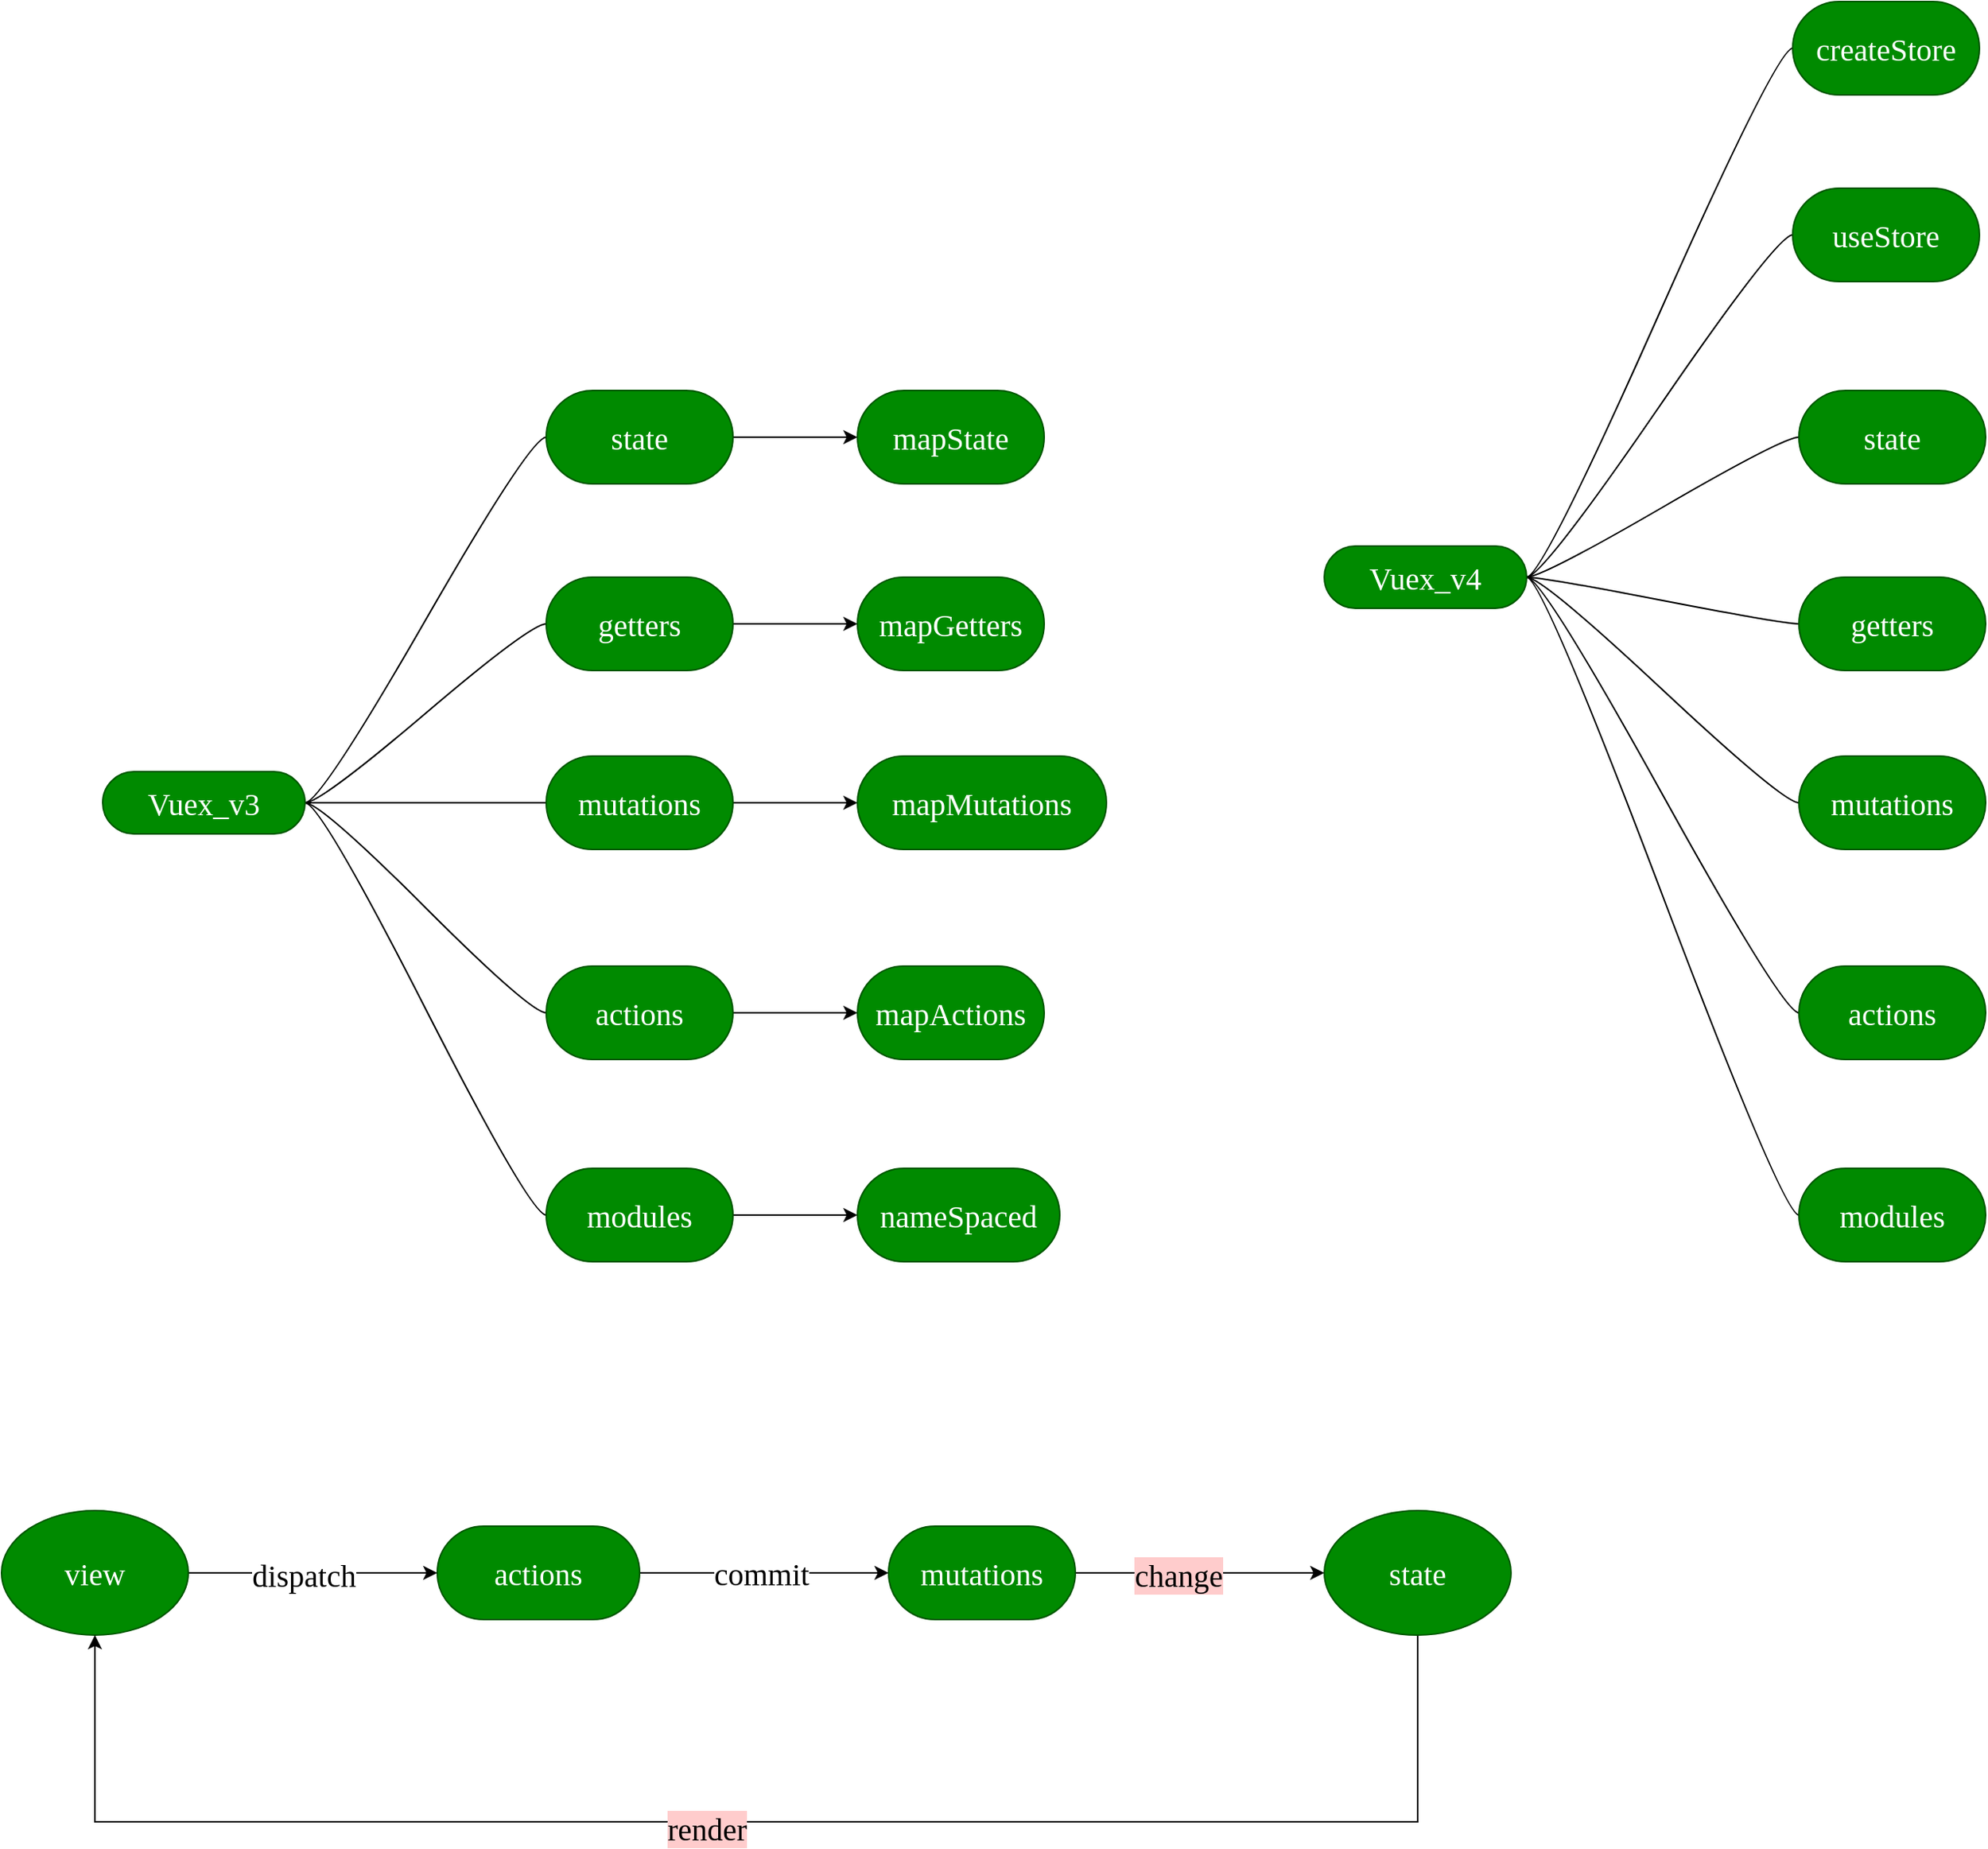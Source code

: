 <mxfile version="21.8.2" type="github">
  <diagram name="第 1 页" id="w_w6g7AVgCYtLqITdPXH">
    <mxGraphModel dx="1687" dy="2051" grid="1" gridSize="10" guides="1" tooltips="1" connect="1" arrows="1" fold="1" page="1" pageScale="1" pageWidth="827" pageHeight="1169" math="0" shadow="0">
      <root>
        <mxCell id="0" />
        <mxCell id="1" parent="0" />
        <mxCell id="TiW0omuGUe7Tz43plFho-31" value="" style="edgeStyle=entityRelationEdgeStyle;rounded=0;orthogonalLoop=1;jettySize=auto;html=1;startArrow=none;endArrow=none;segment=10;curved=1;sourcePerimeterSpacing=0;targetPerimeterSpacing=0;" parent="1" source="TiW0omuGUe7Tz43plFho-27" target="TiW0omuGUe7Tz43plFho-30" edge="1">
          <mxGeometry relative="1" as="geometry" />
        </mxCell>
        <mxCell id="TiW0omuGUe7Tz43plFho-33" value="" style="edgeStyle=entityRelationEdgeStyle;rounded=0;orthogonalLoop=1;jettySize=auto;html=1;startArrow=none;endArrow=none;segment=10;curved=1;sourcePerimeterSpacing=0;targetPerimeterSpacing=0;" parent="1" source="TiW0omuGUe7Tz43plFho-27" target="TiW0omuGUe7Tz43plFho-32" edge="1">
          <mxGeometry relative="1" as="geometry" />
        </mxCell>
        <mxCell id="TiW0omuGUe7Tz43plFho-35" value="" style="edgeStyle=entityRelationEdgeStyle;rounded=0;orthogonalLoop=1;jettySize=auto;html=1;startArrow=none;endArrow=none;segment=10;curved=1;sourcePerimeterSpacing=0;targetPerimeterSpacing=0;" parent="1" source="TiW0omuGUe7Tz43plFho-27" target="TiW0omuGUe7Tz43plFho-34" edge="1">
          <mxGeometry relative="1" as="geometry" />
        </mxCell>
        <mxCell id="TiW0omuGUe7Tz43plFho-37" value="" style="edgeStyle=entityRelationEdgeStyle;rounded=0;orthogonalLoop=1;jettySize=auto;html=1;startArrow=none;endArrow=none;segment=10;curved=1;sourcePerimeterSpacing=0;targetPerimeterSpacing=0;" parent="1" source="TiW0omuGUe7Tz43plFho-27" target="TiW0omuGUe7Tz43plFho-36" edge="1">
          <mxGeometry relative="1" as="geometry" />
        </mxCell>
        <mxCell id="TiW0omuGUe7Tz43plFho-39" value="" style="edgeStyle=entityRelationEdgeStyle;rounded=0;orthogonalLoop=1;jettySize=auto;html=1;startArrow=none;endArrow=none;segment=10;curved=1;sourcePerimeterSpacing=0;targetPerimeterSpacing=0;" parent="1" source="TiW0omuGUe7Tz43plFho-27" target="TiW0omuGUe7Tz43plFho-38" edge="1">
          <mxGeometry relative="1" as="geometry" />
        </mxCell>
        <mxCell id="TiW0omuGUe7Tz43plFho-27" value="Vuex_v3" style="whiteSpace=wrap;html=1;rounded=1;arcSize=50;align=center;verticalAlign=middle;strokeWidth=1;autosize=1;spacing=4;treeFolding=1;treeMoving=1;newEdgeStyle={&quot;edgeStyle&quot;:&quot;entityRelationEdgeStyle&quot;,&quot;startArrow&quot;:&quot;none&quot;,&quot;endArrow&quot;:&quot;none&quot;,&quot;segment&quot;:10,&quot;curved&quot;:1,&quot;sourcePerimeterSpacing&quot;:0,&quot;targetPerimeterSpacing&quot;:0};fontFamily=Comic Sans MS;fillColor=#008a00;fontColor=#ffffff;strokeColor=#005700;fontSize=20;" parent="1" vertex="1">
          <mxGeometry x="95" y="325" width="130" height="40" as="geometry" />
        </mxCell>
        <mxCell id="TiW0omuGUe7Tz43plFho-43" value="" style="edgeStyle=orthogonalEdgeStyle;rounded=0;orthogonalLoop=1;jettySize=auto;html=1;" parent="1" source="TiW0omuGUe7Tz43plFho-30" target="TiW0omuGUe7Tz43plFho-42" edge="1">
          <mxGeometry relative="1" as="geometry" />
        </mxCell>
        <mxCell id="TiW0omuGUe7Tz43plFho-30" value="state" style="whiteSpace=wrap;html=1;fontSize=20;fontFamily=Comic Sans MS;fillColor=#008a00;strokeColor=#005700;fontColor=#ffffff;rounded=1;arcSize=50;strokeWidth=1;spacing=4;" parent="1" vertex="1">
          <mxGeometry x="380" y="80" width="120" height="60" as="geometry" />
        </mxCell>
        <mxCell id="TiW0omuGUe7Tz43plFho-45" value="" style="edgeStyle=orthogonalEdgeStyle;rounded=0;orthogonalLoop=1;jettySize=auto;html=1;" parent="1" source="TiW0omuGUe7Tz43plFho-32" target="TiW0omuGUe7Tz43plFho-44" edge="1">
          <mxGeometry relative="1" as="geometry" />
        </mxCell>
        <mxCell id="TiW0omuGUe7Tz43plFho-32" value="getters" style="whiteSpace=wrap;html=1;fontSize=20;fontFamily=Comic Sans MS;fillColor=#008a00;strokeColor=#005700;fontColor=#ffffff;rounded=1;arcSize=50;strokeWidth=1;spacing=4;" parent="1" vertex="1">
          <mxGeometry x="380" y="200" width="120" height="60" as="geometry" />
        </mxCell>
        <mxCell id="TiW0omuGUe7Tz43plFho-47" value="" style="edgeStyle=orthogonalEdgeStyle;rounded=0;orthogonalLoop=1;jettySize=auto;html=1;" parent="1" source="TiW0omuGUe7Tz43plFho-34" target="TiW0omuGUe7Tz43plFho-46" edge="1">
          <mxGeometry relative="1" as="geometry" />
        </mxCell>
        <mxCell id="TiW0omuGUe7Tz43plFho-34" value="mutations" style="whiteSpace=wrap;html=1;fontSize=20;fontFamily=Comic Sans MS;fillColor=#008a00;strokeColor=#005700;fontColor=#ffffff;rounded=1;arcSize=50;strokeWidth=1;spacing=4;" parent="1" vertex="1">
          <mxGeometry x="380" y="315" width="120" height="60" as="geometry" />
        </mxCell>
        <mxCell id="TiW0omuGUe7Tz43plFho-49" value="" style="edgeStyle=orthogonalEdgeStyle;rounded=0;orthogonalLoop=1;jettySize=auto;html=1;" parent="1" source="TiW0omuGUe7Tz43plFho-36" target="TiW0omuGUe7Tz43plFho-48" edge="1">
          <mxGeometry relative="1" as="geometry" />
        </mxCell>
        <mxCell id="TiW0omuGUe7Tz43plFho-36" value="actions" style="whiteSpace=wrap;html=1;fontSize=20;fontFamily=Comic Sans MS;fillColor=#008a00;strokeColor=#005700;fontColor=#ffffff;rounded=1;arcSize=50;strokeWidth=1;spacing=4;" parent="1" vertex="1">
          <mxGeometry x="380" y="450" width="120" height="60" as="geometry" />
        </mxCell>
        <mxCell id="TiW0omuGUe7Tz43plFho-51" value="" style="edgeStyle=orthogonalEdgeStyle;rounded=0;orthogonalLoop=1;jettySize=auto;html=1;" parent="1" source="TiW0omuGUe7Tz43plFho-38" target="TiW0omuGUe7Tz43plFho-50" edge="1">
          <mxGeometry relative="1" as="geometry" />
        </mxCell>
        <mxCell id="TiW0omuGUe7Tz43plFho-38" value="modules" style="whiteSpace=wrap;html=1;fontSize=20;fontFamily=Comic Sans MS;fillColor=#008a00;strokeColor=#005700;fontColor=#ffffff;rounded=1;arcSize=50;strokeWidth=1;spacing=4;" parent="1" vertex="1">
          <mxGeometry x="380" y="580" width="120" height="60" as="geometry" />
        </mxCell>
        <mxCell id="TiW0omuGUe7Tz43plFho-42" value="mapState" style="whiteSpace=wrap;html=1;fontSize=20;fontFamily=Comic Sans MS;fillColor=#008a00;strokeColor=#005700;fontColor=#ffffff;rounded=1;arcSize=50;strokeWidth=1;spacing=4;" parent="1" vertex="1">
          <mxGeometry x="580" y="80" width="120" height="60" as="geometry" />
        </mxCell>
        <mxCell id="TiW0omuGUe7Tz43plFho-44" value="mapGetters" style="whiteSpace=wrap;html=1;fontSize=20;fontFamily=Comic Sans MS;fillColor=#008a00;strokeColor=#005700;fontColor=#ffffff;rounded=1;arcSize=50;strokeWidth=1;spacing=4;" parent="1" vertex="1">
          <mxGeometry x="580" y="200" width="120" height="60" as="geometry" />
        </mxCell>
        <mxCell id="TiW0omuGUe7Tz43plFho-46" value="&lt;div style=&quot;text-align: start;&quot;&gt;mapMutations&lt;/div&gt;" style="whiteSpace=wrap;html=1;fontSize=20;fontFamily=Comic Sans MS;fillColor=#008a00;strokeColor=#005700;fontColor=#ffffff;rounded=1;arcSize=50;strokeWidth=1;spacing=4;" parent="1" vertex="1">
          <mxGeometry x="580" y="315" width="160" height="60" as="geometry" />
        </mxCell>
        <mxCell id="TiW0omuGUe7Tz43plFho-48" value="mapActions" style="whiteSpace=wrap;html=1;fontSize=20;fontFamily=Comic Sans MS;fillColor=#008a00;strokeColor=#005700;fontColor=#ffffff;rounded=1;arcSize=50;strokeWidth=1;spacing=4;" parent="1" vertex="1">
          <mxGeometry x="580" y="450" width="120" height="60" as="geometry" />
        </mxCell>
        <mxCell id="TiW0omuGUe7Tz43plFho-50" value="nameSpaced" style="whiteSpace=wrap;html=1;fontSize=20;fontFamily=Comic Sans MS;fillColor=#008a00;strokeColor=#005700;fontColor=#ffffff;rounded=1;arcSize=50;strokeWidth=1;spacing=4;" parent="1" vertex="1">
          <mxGeometry x="580" y="580" width="130" height="60" as="geometry" />
        </mxCell>
        <mxCell id="TiW0omuGUe7Tz43plFho-62" style="edgeStyle=orthogonalEdgeStyle;rounded=0;orthogonalLoop=1;jettySize=auto;html=1;exitX=1;exitY=0.5;exitDx=0;exitDy=0;entryX=0;entryY=0.5;entryDx=0;entryDy=0;fontFamily=Comic Sans MS;fontSize=20;" parent="1" source="TiW0omuGUe7Tz43plFho-61" target="TiW0omuGUe7Tz43plFho-64" edge="1">
          <mxGeometry relative="1" as="geometry">
            <mxPoint x="590" y="840" as="targetPoint" />
          </mxGeometry>
        </mxCell>
        <mxCell id="TiW0omuGUe7Tz43plFho-63" value="commit" style="edgeLabel;html=1;align=center;verticalAlign=middle;resizable=0;points=[];fontSize=20;fontFamily=Comic Sans MS;" parent="TiW0omuGUe7Tz43plFho-62" vertex="1" connectable="0">
          <mxGeometry x="-0.496" y="1" relative="1" as="geometry">
            <mxPoint x="37" y="1" as="offset" />
          </mxGeometry>
        </mxCell>
        <mxCell id="TiW0omuGUe7Tz43plFho-61" value="actions" style="whiteSpace=wrap;html=1;fontSize=20;fontFamily=Comic Sans MS;fillColor=#008a00;strokeColor=#005700;fontColor=#ffffff;rounded=1;arcSize=50;strokeWidth=1;spacing=4;" parent="1" vertex="1">
          <mxGeometry x="310" y="810" width="130" height="60" as="geometry" />
        </mxCell>
        <mxCell id="TiW0omuGUe7Tz43plFho-68" style="edgeStyle=orthogonalEdgeStyle;rounded=0;orthogonalLoop=1;jettySize=auto;html=1;exitX=1;exitY=0.5;exitDx=0;exitDy=0;entryX=0;entryY=0.5;entryDx=0;entryDy=0;fontFamily=Comic Sans MS;fontSize=20;" parent="1" source="TiW0omuGUe7Tz43plFho-64" target="TiW0omuGUe7Tz43plFho-70" edge="1">
          <mxGeometry relative="1" as="geometry">
            <mxPoint x="860" y="840" as="targetPoint" />
          </mxGeometry>
        </mxCell>
        <mxCell id="TiW0omuGUe7Tz43plFho-69" value="change" style="edgeLabel;html=1;align=center;verticalAlign=middle;resizable=0;points=[];fontFamily=Comic Sans MS;fontSize=20;labelBackgroundColor=#FFCCCC;" parent="TiW0omuGUe7Tz43plFho-68" vertex="1" connectable="0">
          <mxGeometry x="-0.174" y="-1" relative="1" as="geometry">
            <mxPoint as="offset" />
          </mxGeometry>
        </mxCell>
        <mxCell id="TiW0omuGUe7Tz43plFho-64" value="mutations" style="whiteSpace=wrap;html=1;fontSize=20;fontFamily=Comic Sans MS;fillColor=#008a00;strokeColor=#005700;fontColor=#ffffff;rounded=1;arcSize=50;strokeWidth=1;spacing=4;" parent="1" vertex="1">
          <mxGeometry x="600" y="810" width="120" height="60" as="geometry" />
        </mxCell>
        <mxCell id="TiW0omuGUe7Tz43plFho-66" style="edgeStyle=orthogonalEdgeStyle;rounded=0;orthogonalLoop=1;jettySize=auto;html=1;exitX=1;exitY=0.5;exitDx=0;exitDy=0;entryX=0;entryY=0.5;entryDx=0;entryDy=0;fontFamily=Comic Sans MS;fontSize=20;" parent="1" source="TiW0omuGUe7Tz43plFho-65" target="TiW0omuGUe7Tz43plFho-61" edge="1">
          <mxGeometry relative="1" as="geometry" />
        </mxCell>
        <mxCell id="TiW0omuGUe7Tz43plFho-67" value="dispatch" style="edgeLabel;html=1;align=center;verticalAlign=middle;resizable=0;points=[];fontFamily=Comic Sans MS;fontSize=20;" parent="TiW0omuGUe7Tz43plFho-66" vertex="1" connectable="0">
          <mxGeometry x="-0.082" y="-1" relative="1" as="geometry">
            <mxPoint as="offset" />
          </mxGeometry>
        </mxCell>
        <mxCell id="TiW0omuGUe7Tz43plFho-65" value="view" style="ellipse;whiteSpace=wrap;html=1;fillColor=#008a00;fontColor=#ffffff;strokeColor=#005700;fontSize=20;fontFamily=Comic Sans MS;" parent="1" vertex="1">
          <mxGeometry x="30" y="800" width="120" height="80" as="geometry" />
        </mxCell>
        <mxCell id="TiW0omuGUe7Tz43plFho-71" style="edgeStyle=orthogonalEdgeStyle;rounded=0;orthogonalLoop=1;jettySize=auto;html=1;exitX=0.5;exitY=1;exitDx=0;exitDy=0;entryX=0.5;entryY=1;entryDx=0;entryDy=0;fontSize=20;fontFamily=Comic Sans MS;" parent="1" source="TiW0omuGUe7Tz43plFho-70" target="TiW0omuGUe7Tz43plFho-65" edge="1">
          <mxGeometry relative="1" as="geometry">
            <Array as="points">
              <mxPoint x="940" y="1000" />
              <mxPoint x="90" y="1000" />
            </Array>
          </mxGeometry>
        </mxCell>
        <mxCell id="TiW0omuGUe7Tz43plFho-72" value="render" style="edgeLabel;html=1;align=center;verticalAlign=middle;resizable=0;points=[];fontSize=20;fontFamily=Comic Sans MS;labelBackgroundColor=#FFCCCC;" parent="TiW0omuGUe7Tz43plFho-71" vertex="1" connectable="0">
          <mxGeometry x="0.058" y="5" relative="1" as="geometry">
            <mxPoint x="-1" y="-1" as="offset" />
          </mxGeometry>
        </mxCell>
        <mxCell id="TiW0omuGUe7Tz43plFho-70" value="state" style="ellipse;whiteSpace=wrap;html=1;fontFamily=Comic Sans MS;fontSize=20;fillColor=#008a00;fontColor=#ffffff;strokeColor=#005700;" parent="1" vertex="1">
          <mxGeometry x="880" y="800" width="120" height="80" as="geometry" />
        </mxCell>
        <mxCell id="NcUiN6Mth4iHnwf8cX9--1" value="" style="edgeStyle=entityRelationEdgeStyle;rounded=0;orthogonalLoop=1;jettySize=auto;html=1;startArrow=none;endArrow=none;segment=10;curved=1;sourcePerimeterSpacing=0;targetPerimeterSpacing=0;" edge="1" parent="1" source="NcUiN6Mth4iHnwf8cX9--6" target="NcUiN6Mth4iHnwf8cX9--8">
          <mxGeometry relative="1" as="geometry" />
        </mxCell>
        <mxCell id="NcUiN6Mth4iHnwf8cX9--2" value="" style="edgeStyle=entityRelationEdgeStyle;rounded=0;orthogonalLoop=1;jettySize=auto;html=1;startArrow=none;endArrow=none;segment=10;curved=1;sourcePerimeterSpacing=0;targetPerimeterSpacing=0;" edge="1" parent="1" source="NcUiN6Mth4iHnwf8cX9--6" target="NcUiN6Mth4iHnwf8cX9--10">
          <mxGeometry relative="1" as="geometry" />
        </mxCell>
        <mxCell id="NcUiN6Mth4iHnwf8cX9--3" value="" style="edgeStyle=entityRelationEdgeStyle;rounded=0;orthogonalLoop=1;jettySize=auto;html=1;startArrow=none;endArrow=none;segment=10;curved=1;sourcePerimeterSpacing=0;targetPerimeterSpacing=0;" edge="1" parent="1" source="NcUiN6Mth4iHnwf8cX9--6" target="NcUiN6Mth4iHnwf8cX9--12">
          <mxGeometry relative="1" as="geometry" />
        </mxCell>
        <mxCell id="NcUiN6Mth4iHnwf8cX9--4" value="" style="edgeStyle=entityRelationEdgeStyle;rounded=0;orthogonalLoop=1;jettySize=auto;html=1;startArrow=none;endArrow=none;segment=10;curved=1;sourcePerimeterSpacing=0;targetPerimeterSpacing=0;" edge="1" parent="1" source="NcUiN6Mth4iHnwf8cX9--6" target="NcUiN6Mth4iHnwf8cX9--14">
          <mxGeometry relative="1" as="geometry" />
        </mxCell>
        <mxCell id="NcUiN6Mth4iHnwf8cX9--5" value="" style="edgeStyle=entityRelationEdgeStyle;rounded=0;orthogonalLoop=1;jettySize=auto;html=1;startArrow=none;endArrow=none;segment=10;curved=1;sourcePerimeterSpacing=0;targetPerimeterSpacing=0;" edge="1" parent="1" source="NcUiN6Mth4iHnwf8cX9--6" target="NcUiN6Mth4iHnwf8cX9--16">
          <mxGeometry relative="1" as="geometry" />
        </mxCell>
        <mxCell id="NcUiN6Mth4iHnwf8cX9--23" value="" style="edgeStyle=entityRelationEdgeStyle;rounded=0;orthogonalLoop=1;jettySize=auto;html=1;startArrow=none;endArrow=none;segment=10;curved=1;sourcePerimeterSpacing=0;targetPerimeterSpacing=0;" edge="1" parent="1" source="NcUiN6Mth4iHnwf8cX9--6" target="NcUiN6Mth4iHnwf8cX9--22">
          <mxGeometry relative="1" as="geometry" />
        </mxCell>
        <mxCell id="NcUiN6Mth4iHnwf8cX9--25" value="" style="edgeStyle=entityRelationEdgeStyle;rounded=0;orthogonalLoop=1;jettySize=auto;html=1;startArrow=none;endArrow=none;segment=10;curved=1;sourcePerimeterSpacing=0;targetPerimeterSpacing=0;" edge="1" parent="1" source="NcUiN6Mth4iHnwf8cX9--6" target="NcUiN6Mth4iHnwf8cX9--24">
          <mxGeometry relative="1" as="geometry" />
        </mxCell>
        <mxCell id="NcUiN6Mth4iHnwf8cX9--6" value="Vuex_v4" style="whiteSpace=wrap;html=1;rounded=1;arcSize=50;align=center;verticalAlign=middle;strokeWidth=1;autosize=1;spacing=4;treeFolding=1;treeMoving=1;newEdgeStyle={&quot;edgeStyle&quot;:&quot;entityRelationEdgeStyle&quot;,&quot;startArrow&quot;:&quot;none&quot;,&quot;endArrow&quot;:&quot;none&quot;,&quot;segment&quot;:10,&quot;curved&quot;:1,&quot;sourcePerimeterSpacing&quot;:0,&quot;targetPerimeterSpacing&quot;:0};fontFamily=Comic Sans MS;fillColor=#008a00;fontColor=#ffffff;strokeColor=#005700;fontSize=20;" vertex="1" parent="1">
          <mxGeometry x="880" y="180" width="130" height="40" as="geometry" />
        </mxCell>
        <mxCell id="NcUiN6Mth4iHnwf8cX9--8" value="state" style="whiteSpace=wrap;html=1;fontSize=20;fontFamily=Comic Sans MS;fillColor=#008a00;strokeColor=#005700;fontColor=#ffffff;rounded=1;arcSize=50;strokeWidth=1;spacing=4;" vertex="1" parent="1">
          <mxGeometry x="1185" y="80" width="120" height="60" as="geometry" />
        </mxCell>
        <mxCell id="NcUiN6Mth4iHnwf8cX9--10" value="getters" style="whiteSpace=wrap;html=1;fontSize=20;fontFamily=Comic Sans MS;fillColor=#008a00;strokeColor=#005700;fontColor=#ffffff;rounded=1;arcSize=50;strokeWidth=1;spacing=4;" vertex="1" parent="1">
          <mxGeometry x="1185" y="200" width="120" height="60" as="geometry" />
        </mxCell>
        <mxCell id="NcUiN6Mth4iHnwf8cX9--12" value="mutations" style="whiteSpace=wrap;html=1;fontSize=20;fontFamily=Comic Sans MS;fillColor=#008a00;strokeColor=#005700;fontColor=#ffffff;rounded=1;arcSize=50;strokeWidth=1;spacing=4;" vertex="1" parent="1">
          <mxGeometry x="1185" y="315" width="120" height="60" as="geometry" />
        </mxCell>
        <mxCell id="NcUiN6Mth4iHnwf8cX9--14" value="actions" style="whiteSpace=wrap;html=1;fontSize=20;fontFamily=Comic Sans MS;fillColor=#008a00;strokeColor=#005700;fontColor=#ffffff;rounded=1;arcSize=50;strokeWidth=1;spacing=4;" vertex="1" parent="1">
          <mxGeometry x="1185" y="450" width="120" height="60" as="geometry" />
        </mxCell>
        <mxCell id="NcUiN6Mth4iHnwf8cX9--16" value="modules" style="whiteSpace=wrap;html=1;fontSize=20;fontFamily=Comic Sans MS;fillColor=#008a00;strokeColor=#005700;fontColor=#ffffff;rounded=1;arcSize=50;strokeWidth=1;spacing=4;" vertex="1" parent="1">
          <mxGeometry x="1185" y="580" width="120" height="60" as="geometry" />
        </mxCell>
        <mxCell id="NcUiN6Mth4iHnwf8cX9--22" value="createStore" style="whiteSpace=wrap;html=1;fontSize=20;fontFamily=Comic Sans MS;fillColor=#008a00;strokeColor=#005700;fontColor=#ffffff;rounded=1;arcSize=50;strokeWidth=1;spacing=4;" vertex="1" parent="1">
          <mxGeometry x="1181" y="-170" width="120" height="60" as="geometry" />
        </mxCell>
        <mxCell id="NcUiN6Mth4iHnwf8cX9--24" value="useStore" style="whiteSpace=wrap;html=1;fontSize=20;fontFamily=Comic Sans MS;fillColor=#008a00;strokeColor=#005700;fontColor=#ffffff;rounded=1;arcSize=50;strokeWidth=1;spacing=4;" vertex="1" parent="1">
          <mxGeometry x="1181" y="-50" width="120" height="60" as="geometry" />
        </mxCell>
      </root>
    </mxGraphModel>
  </diagram>
</mxfile>
